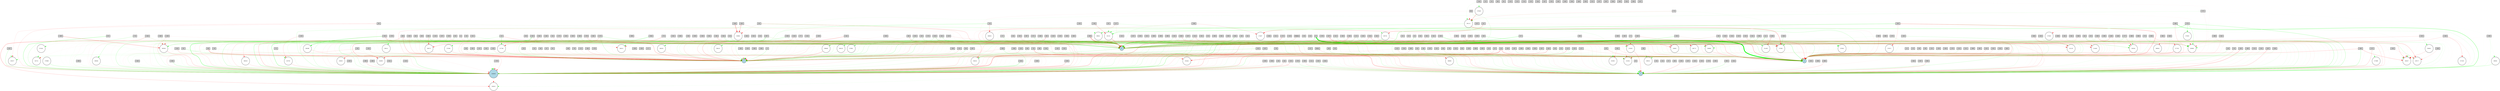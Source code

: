 digraph {
	node [fontsize=9 height=0.2 shape=circle width=0.2]
	x [fillcolor=lightgray shape=box style=filled]
	dx [fillcolor=lightgray shape=box style=filled]
	theta [fillcolor=lightgray shape=box style=filled]
	dtheta [fillcolor=lightgray shape=box style=filled]
	-5 [fillcolor=lightgray shape=box style=filled]
	-6 [fillcolor=lightgray shape=box style=filled]
	-7 [fillcolor=lightgray shape=box style=filled]
	-8 [fillcolor=lightgray shape=box style=filled]
	-9 [fillcolor=lightgray shape=box style=filled]
	-10 [fillcolor=lightgray shape=box style=filled]
	-11 [fillcolor=lightgray shape=box style=filled]
	-12 [fillcolor=lightgray shape=box style=filled]
	-13 [fillcolor=lightgray shape=box style=filled]
	-14 [fillcolor=lightgray shape=box style=filled]
	-15 [fillcolor=lightgray shape=box style=filled]
	-16 [fillcolor=lightgray shape=box style=filled]
	-17 [fillcolor=lightgray shape=box style=filled]
	-18 [fillcolor=lightgray shape=box style=filled]
	-19 [fillcolor=lightgray shape=box style=filled]
	-20 [fillcolor=lightgray shape=box style=filled]
	-21 [fillcolor=lightgray shape=box style=filled]
	-22 [fillcolor=lightgray shape=box style=filled]
	-23 [fillcolor=lightgray shape=box style=filled]
	-24 [fillcolor=lightgray shape=box style=filled]
	-25 [fillcolor=lightgray shape=box style=filled]
	-26 [fillcolor=lightgray shape=box style=filled]
	-27 [fillcolor=lightgray shape=box style=filled]
	-28 [fillcolor=lightgray shape=box style=filled]
	-29 [fillcolor=lightgray shape=box style=filled]
	-30 [fillcolor=lightgray shape=box style=filled]
	-31 [fillcolor=lightgray shape=box style=filled]
	-32 [fillcolor=lightgray shape=box style=filled]
	-33 [fillcolor=lightgray shape=box style=filled]
	-34 [fillcolor=lightgray shape=box style=filled]
	-35 [fillcolor=lightgray shape=box style=filled]
	-36 [fillcolor=lightgray shape=box style=filled]
	-37 [fillcolor=lightgray shape=box style=filled]
	-38 [fillcolor=lightgray shape=box style=filled]
	-39 [fillcolor=lightgray shape=box style=filled]
	-40 [fillcolor=lightgray shape=box style=filled]
	-41 [fillcolor=lightgray shape=box style=filled]
	-42 [fillcolor=lightgray shape=box style=filled]
	-43 [fillcolor=lightgray shape=box style=filled]
	-44 [fillcolor=lightgray shape=box style=filled]
	-45 [fillcolor=lightgray shape=box style=filled]
	-46 [fillcolor=lightgray shape=box style=filled]
	-47 [fillcolor=lightgray shape=box style=filled]
	-48 [fillcolor=lightgray shape=box style=filled]
	-49 [fillcolor=lightgray shape=box style=filled]
	-50 [fillcolor=lightgray shape=box style=filled]
	-51 [fillcolor=lightgray shape=box style=filled]
	-52 [fillcolor=lightgray shape=box style=filled]
	-53 [fillcolor=lightgray shape=box style=filled]
	-54 [fillcolor=lightgray shape=box style=filled]
	-55 [fillcolor=lightgray shape=box style=filled]
	-56 [fillcolor=lightgray shape=box style=filled]
	-57 [fillcolor=lightgray shape=box style=filled]
	-58 [fillcolor=lightgray shape=box style=filled]
	-59 [fillcolor=lightgray shape=box style=filled]
	-60 [fillcolor=lightgray shape=box style=filled]
	-61 [fillcolor=lightgray shape=box style=filled]
	-62 [fillcolor=lightgray shape=box style=filled]
	-63 [fillcolor=lightgray shape=box style=filled]
	-64 [fillcolor=lightgray shape=box style=filled]
	-65 [fillcolor=lightgray shape=box style=filled]
	-66 [fillcolor=lightgray shape=box style=filled]
	-67 [fillcolor=lightgray shape=box style=filled]
	-68 [fillcolor=lightgray shape=box style=filled]
	-69 [fillcolor=lightgray shape=box style=filled]
	-70 [fillcolor=lightgray shape=box style=filled]
	-71 [fillcolor=lightgray shape=box style=filled]
	-72 [fillcolor=lightgray shape=box style=filled]
	-73 [fillcolor=lightgray shape=box style=filled]
	-74 [fillcolor=lightgray shape=box style=filled]
	-75 [fillcolor=lightgray shape=box style=filled]
	-76 [fillcolor=lightgray shape=box style=filled]
	-77 [fillcolor=lightgray shape=box style=filled]
	-78 [fillcolor=lightgray shape=box style=filled]
	-79 [fillcolor=lightgray shape=box style=filled]
	-80 [fillcolor=lightgray shape=box style=filled]
	-81 [fillcolor=lightgray shape=box style=filled]
	-82 [fillcolor=lightgray shape=box style=filled]
	-83 [fillcolor=lightgray shape=box style=filled]
	-84 [fillcolor=lightgray shape=box style=filled]
	-85 [fillcolor=lightgray shape=box style=filled]
	-86 [fillcolor=lightgray shape=box style=filled]
	-87 [fillcolor=lightgray shape=box style=filled]
	-88 [fillcolor=lightgray shape=box style=filled]
	-89 [fillcolor=lightgray shape=box style=filled]
	-90 [fillcolor=lightgray shape=box style=filled]
	-91 [fillcolor=lightgray shape=box style=filled]
	-92 [fillcolor=lightgray shape=box style=filled]
	-93 [fillcolor=lightgray shape=box style=filled]
	-94 [fillcolor=lightgray shape=box style=filled]
	-95 [fillcolor=lightgray shape=box style=filled]
	-96 [fillcolor=lightgray shape=box style=filled]
	-97 [fillcolor=lightgray shape=box style=filled]
	-98 [fillcolor=lightgray shape=box style=filled]
	-99 [fillcolor=lightgray shape=box style=filled]
	-100 [fillcolor=lightgray shape=box style=filled]
	-101 [fillcolor=lightgray shape=box style=filled]
	-102 [fillcolor=lightgray shape=box style=filled]
	-103 [fillcolor=lightgray shape=box style=filled]
	-104 [fillcolor=lightgray shape=box style=filled]
	-105 [fillcolor=lightgray shape=box style=filled]
	-106 [fillcolor=lightgray shape=box style=filled]
	-107 [fillcolor=lightgray shape=box style=filled]
	-108 [fillcolor=lightgray shape=box style=filled]
	-109 [fillcolor=lightgray shape=box style=filled]
	-110 [fillcolor=lightgray shape=box style=filled]
	-111 [fillcolor=lightgray shape=box style=filled]
	-112 [fillcolor=lightgray shape=box style=filled]
	-113 [fillcolor=lightgray shape=box style=filled]
	-114 [fillcolor=lightgray shape=box style=filled]
	-115 [fillcolor=lightgray shape=box style=filled]
	-116 [fillcolor=lightgray shape=box style=filled]
	-117 [fillcolor=lightgray shape=box style=filled]
	-118 [fillcolor=lightgray shape=box style=filled]
	-119 [fillcolor=lightgray shape=box style=filled]
	-120 [fillcolor=lightgray shape=box style=filled]
	-121 [fillcolor=lightgray shape=box style=filled]
	-122 [fillcolor=lightgray shape=box style=filled]
	-123 [fillcolor=lightgray shape=box style=filled]
	-124 [fillcolor=lightgray shape=box style=filled]
	-125 [fillcolor=lightgray shape=box style=filled]
	-126 [fillcolor=lightgray shape=box style=filled]
	-127 [fillcolor=lightgray shape=box style=filled]
	-128 [fillcolor=lightgray shape=box style=filled]
	-129 [fillcolor=lightgray shape=box style=filled]
	-130 [fillcolor=lightgray shape=box style=filled]
	-131 [fillcolor=lightgray shape=box style=filled]
	-132 [fillcolor=lightgray shape=box style=filled]
	-133 [fillcolor=lightgray shape=box style=filled]
	-134 [fillcolor=lightgray shape=box style=filled]
	-135 [fillcolor=lightgray shape=box style=filled]
	-136 [fillcolor=lightgray shape=box style=filled]
	-137 [fillcolor=lightgray shape=box style=filled]
	-138 [fillcolor=lightgray shape=box style=filled]
	-139 [fillcolor=lightgray shape=box style=filled]
	-140 [fillcolor=lightgray shape=box style=filled]
	-141 [fillcolor=lightgray shape=box style=filled]
	-142 [fillcolor=lightgray shape=box style=filled]
	-143 [fillcolor=lightgray shape=box style=filled]
	-144 [fillcolor=lightgray shape=box style=filled]
	-145 [fillcolor=lightgray shape=box style=filled]
	-146 [fillcolor=lightgray shape=box style=filled]
	-147 [fillcolor=lightgray shape=box style=filled]
	-148 [fillcolor=lightgray shape=box style=filled]
	-149 [fillcolor=lightgray shape=box style=filled]
	-150 [fillcolor=lightgray shape=box style=filled]
	-151 [fillcolor=lightgray shape=box style=filled]
	-152 [fillcolor=lightgray shape=box style=filled]
	-153 [fillcolor=lightgray shape=box style=filled]
	-154 [fillcolor=lightgray shape=box style=filled]
	-155 [fillcolor=lightgray shape=box style=filled]
	-156 [fillcolor=lightgray shape=box style=filled]
	-157 [fillcolor=lightgray shape=box style=filled]
	-158 [fillcolor=lightgray shape=box style=filled]
	-159 [fillcolor=lightgray shape=box style=filled]
	-160 [fillcolor=lightgray shape=box style=filled]
	-161 [fillcolor=lightgray shape=box style=filled]
	-162 [fillcolor=lightgray shape=box style=filled]
	-163 [fillcolor=lightgray shape=box style=filled]
	-164 [fillcolor=lightgray shape=box style=filled]
	-165 [fillcolor=lightgray shape=box style=filled]
	-166 [fillcolor=lightgray shape=box style=filled]
	-167 [fillcolor=lightgray shape=box style=filled]
	-168 [fillcolor=lightgray shape=box style=filled]
	-169 [fillcolor=lightgray shape=box style=filled]
	-170 [fillcolor=lightgray shape=box style=filled]
	-171 [fillcolor=lightgray shape=box style=filled]
	-172 [fillcolor=lightgray shape=box style=filled]
	-173 [fillcolor=lightgray shape=box style=filled]
	-174 [fillcolor=lightgray shape=box style=filled]
	-175 [fillcolor=lightgray shape=box style=filled]
	-176 [fillcolor=lightgray shape=box style=filled]
	-177 [fillcolor=lightgray shape=box style=filled]
	-178 [fillcolor=lightgray shape=box style=filled]
	-179 [fillcolor=lightgray shape=box style=filled]
	-180 [fillcolor=lightgray shape=box style=filled]
	-181 [fillcolor=lightgray shape=box style=filled]
	-182 [fillcolor=lightgray shape=box style=filled]
	-183 [fillcolor=lightgray shape=box style=filled]
	-184 [fillcolor=lightgray shape=box style=filled]
	-185 [fillcolor=lightgray shape=box style=filled]
	-186 [fillcolor=lightgray shape=box style=filled]
	-187 [fillcolor=lightgray shape=box style=filled]
	-188 [fillcolor=lightgray shape=box style=filled]
	-189 [fillcolor=lightgray shape=box style=filled]
	-190 [fillcolor=lightgray shape=box style=filled]
	-191 [fillcolor=lightgray shape=box style=filled]
	-192 [fillcolor=lightgray shape=box style=filled]
	-193 [fillcolor=lightgray shape=box style=filled]
	-194 [fillcolor=lightgray shape=box style=filled]
	-195 [fillcolor=lightgray shape=box style=filled]
	-196 [fillcolor=lightgray shape=box style=filled]
	-197 [fillcolor=lightgray shape=box style=filled]
	-198 [fillcolor=lightgray shape=box style=filled]
	-199 [fillcolor=lightgray shape=box style=filled]
	-200 [fillcolor=lightgray shape=box style=filled]
	-201 [fillcolor=lightgray shape=box style=filled]
	-202 [fillcolor=lightgray shape=box style=filled]
	-203 [fillcolor=lightgray shape=box style=filled]
	-204 [fillcolor=lightgray shape=box style=filled]
	-205 [fillcolor=lightgray shape=box style=filled]
	-206 [fillcolor=lightgray shape=box style=filled]
	-207 [fillcolor=lightgray shape=box style=filled]
	-208 [fillcolor=lightgray shape=box style=filled]
	-209 [fillcolor=lightgray shape=box style=filled]
	-210 [fillcolor=lightgray shape=box style=filled]
	-211 [fillcolor=lightgray shape=box style=filled]
	-212 [fillcolor=lightgray shape=box style=filled]
	-213 [fillcolor=lightgray shape=box style=filled]
	-214 [fillcolor=lightgray shape=box style=filled]
	-215 [fillcolor=lightgray shape=box style=filled]
	-216 [fillcolor=lightgray shape=box style=filled]
	-217 [fillcolor=lightgray shape=box style=filled]
	-218 [fillcolor=lightgray shape=box style=filled]
	-219 [fillcolor=lightgray shape=box style=filled]
	-220 [fillcolor=lightgray shape=box style=filled]
	-221 [fillcolor=lightgray shape=box style=filled]
	-222 [fillcolor=lightgray shape=box style=filled]
	-223 [fillcolor=lightgray shape=box style=filled]
	-224 [fillcolor=lightgray shape=box style=filled]
	-225 [fillcolor=lightgray shape=box style=filled]
	-226 [fillcolor=lightgray shape=box style=filled]
	-227 [fillcolor=lightgray shape=box style=filled]
	-228 [fillcolor=lightgray shape=box style=filled]
	-229 [fillcolor=lightgray shape=box style=filled]
	-230 [fillcolor=lightgray shape=box style=filled]
	-231 [fillcolor=lightgray shape=box style=filled]
	-232 [fillcolor=lightgray shape=box style=filled]
	-233 [fillcolor=lightgray shape=box style=filled]
	-234 [fillcolor=lightgray shape=box style=filled]
	-235 [fillcolor=lightgray shape=box style=filled]
	-236 [fillcolor=lightgray shape=box style=filled]
	-237 [fillcolor=lightgray shape=box style=filled]
	-238 [fillcolor=lightgray shape=box style=filled]
	-239 [fillcolor=lightgray shape=box style=filled]
	-240 [fillcolor=lightgray shape=box style=filled]
	-241 [fillcolor=lightgray shape=box style=filled]
	-242 [fillcolor=lightgray shape=box style=filled]
	-243 [fillcolor=lightgray shape=box style=filled]
	-244 [fillcolor=lightgray shape=box style=filled]
	-245 [fillcolor=lightgray shape=box style=filled]
	-246 [fillcolor=lightgray shape=box style=filled]
	-247 [fillcolor=lightgray shape=box style=filled]
	-248 [fillcolor=lightgray shape=box style=filled]
	-249 [fillcolor=lightgray shape=box style=filled]
	-250 [fillcolor=lightgray shape=box style=filled]
	-251 [fillcolor=lightgray shape=box style=filled]
	-252 [fillcolor=lightgray shape=box style=filled]
	-253 [fillcolor=lightgray shape=box style=filled]
	-254 [fillcolor=lightgray shape=box style=filled]
	-255 [fillcolor=lightgray shape=box style=filled]
	-256 [fillcolor=lightgray shape=box style=filled]
	-257 [fillcolor=lightgray shape=box style=filled]
	-258 [fillcolor=lightgray shape=box style=filled]
	-259 [fillcolor=lightgray shape=box style=filled]
	-260 [fillcolor=lightgray shape=box style=filled]
	-261 [fillcolor=lightgray shape=box style=filled]
	-262 [fillcolor=lightgray shape=box style=filled]
	-263 [fillcolor=lightgray shape=box style=filled]
	-264 [fillcolor=lightgray shape=box style=filled]
	-265 [fillcolor=lightgray shape=box style=filled]
	-266 [fillcolor=lightgray shape=box style=filled]
	-267 [fillcolor=lightgray shape=box style=filled]
	-268 [fillcolor=lightgray shape=box style=filled]
	-269 [fillcolor=lightgray shape=box style=filled]
	-270 [fillcolor=lightgray shape=box style=filled]
	-271 [fillcolor=lightgray shape=box style=filled]
	-272 [fillcolor=lightgray shape=box style=filled]
	-273 [fillcolor=lightgray shape=box style=filled]
	-274 [fillcolor=lightgray shape=box style=filled]
	-275 [fillcolor=lightgray shape=box style=filled]
	-276 [fillcolor=lightgray shape=box style=filled]
	-277 [fillcolor=lightgray shape=box style=filled]
	-278 [fillcolor=lightgray shape=box style=filled]
	-279 [fillcolor=lightgray shape=box style=filled]
	-280 [fillcolor=lightgray shape=box style=filled]
	-281 [fillcolor=lightgray shape=box style=filled]
	-282 [fillcolor=lightgray shape=box style=filled]
	-283 [fillcolor=lightgray shape=box style=filled]
	-284 [fillcolor=lightgray shape=box style=filled]
	-285 [fillcolor=lightgray shape=box style=filled]
	-286 [fillcolor=lightgray shape=box style=filled]
	-287 [fillcolor=lightgray shape=box style=filled]
	-288 [fillcolor=lightgray shape=box style=filled]
	-289 [fillcolor=lightgray shape=box style=filled]
	-290 [fillcolor=lightgray shape=box style=filled]
	-291 [fillcolor=lightgray shape=box style=filled]
	-292 [fillcolor=lightgray shape=box style=filled]
	-293 [fillcolor=lightgray shape=box style=filled]
	-294 [fillcolor=lightgray shape=box style=filled]
	-295 [fillcolor=lightgray shape=box style=filled]
	-296 [fillcolor=lightgray shape=box style=filled]
	-297 [fillcolor=lightgray shape=box style=filled]
	-298 [fillcolor=lightgray shape=box style=filled]
	-299 [fillcolor=lightgray shape=box style=filled]
	-300 [fillcolor=lightgray shape=box style=filled]
	-301 [fillcolor=lightgray shape=box style=filled]
	-302 [fillcolor=lightgray shape=box style=filled]
	-303 [fillcolor=lightgray shape=box style=filled]
	-304 [fillcolor=lightgray shape=box style=filled]
	-305 [fillcolor=lightgray shape=box style=filled]
	-306 [fillcolor=lightgray shape=box style=filled]
	-307 [fillcolor=lightgray shape=box style=filled]
	-308 [fillcolor=lightgray shape=box style=filled]
	-309 [fillcolor=lightgray shape=box style=filled]
	-310 [fillcolor=lightgray shape=box style=filled]
	-311 [fillcolor=lightgray shape=box style=filled]
	-312 [fillcolor=lightgray shape=box style=filled]
	-313 [fillcolor=lightgray shape=box style=filled]
	-314 [fillcolor=lightgray shape=box style=filled]
	-315 [fillcolor=lightgray shape=box style=filled]
	-316 [fillcolor=lightgray shape=box style=filled]
	-317 [fillcolor=lightgray shape=box style=filled]
	-318 [fillcolor=lightgray shape=box style=filled]
	-319 [fillcolor=lightgray shape=box style=filled]
	-320 [fillcolor=lightgray shape=box style=filled]
	-321 [fillcolor=lightgray shape=box style=filled]
	-322 [fillcolor=lightgray shape=box style=filled]
	-323 [fillcolor=lightgray shape=box style=filled]
	-324 [fillcolor=lightgray shape=box style=filled]
	-325 [fillcolor=lightgray shape=box style=filled]
	-326 [fillcolor=lightgray shape=box style=filled]
	-327 [fillcolor=lightgray shape=box style=filled]
	-328 [fillcolor=lightgray shape=box style=filled]
	-329 [fillcolor=lightgray shape=box style=filled]
	-330 [fillcolor=lightgray shape=box style=filled]
	-331 [fillcolor=lightgray shape=box style=filled]
	-332 [fillcolor=lightgray shape=box style=filled]
	-333 [fillcolor=lightgray shape=box style=filled]
	-334 [fillcolor=lightgray shape=box style=filled]
	-335 [fillcolor=lightgray shape=box style=filled]
	-336 [fillcolor=lightgray shape=box style=filled]
	-337 [fillcolor=lightgray shape=box style=filled]
	-338 [fillcolor=lightgray shape=box style=filled]
	-339 [fillcolor=lightgray shape=box style=filled]
	-340 [fillcolor=lightgray shape=box style=filled]
	-341 [fillcolor=lightgray shape=box style=filled]
	-342 [fillcolor=lightgray shape=box style=filled]
	-343 [fillcolor=lightgray shape=box style=filled]
	-344 [fillcolor=lightgray shape=box style=filled]
	-345 [fillcolor=lightgray shape=box style=filled]
	-346 [fillcolor=lightgray shape=box style=filled]
	-347 [fillcolor=lightgray shape=box style=filled]
	-348 [fillcolor=lightgray shape=box style=filled]
	-349 [fillcolor=lightgray shape=box style=filled]
	-350 [fillcolor=lightgray shape=box style=filled]
	-351 [fillcolor=lightgray shape=box style=filled]
	-352 [fillcolor=lightgray shape=box style=filled]
	-353 [fillcolor=lightgray shape=box style=filled]
	-354 [fillcolor=lightgray shape=box style=filled]
	-355 [fillcolor=lightgray shape=box style=filled]
	-356 [fillcolor=lightgray shape=box style=filled]
	-357 [fillcolor=lightgray shape=box style=filled]
	-358 [fillcolor=lightgray shape=box style=filled]
	-359 [fillcolor=lightgray shape=box style=filled]
	-360 [fillcolor=lightgray shape=box style=filled]
	-361 [fillcolor=lightgray shape=box style=filled]
	-362 [fillcolor=lightgray shape=box style=filled]
	-363 [fillcolor=lightgray shape=box style=filled]
	-364 [fillcolor=lightgray shape=box style=filled]
	control [fillcolor=lightblue style=filled]
	1 [fillcolor=lightblue style=filled]
	2 [fillcolor=lightblue style=filled]
	3 [fillcolor=lightblue style=filled]
	4 [fillcolor=lightblue style=filled]
	31493 [fillcolor=white style=filled]
	37500 [fillcolor=white style=filled]
	37628 [fillcolor=white style=filled]
	38016 [fillcolor=white style=filled]
	38533 [fillcolor=white style=filled]
	38410 [fillcolor=white style=filled]
	37389 [fillcolor=white style=filled]
	35984 [fillcolor=white style=filled]
	38289 [fillcolor=white style=filled]
	37758 [fillcolor=white style=filled]
	36755 [fillcolor=white style=filled]
	30112 [fillcolor=white style=filled]
	34721 [fillcolor=white style=filled]
	36641 [fillcolor=white style=filled]
	36772 [fillcolor=white style=filled]
	38564 [fillcolor=white style=filled]
	37672 [fillcolor=white style=filled]
	33833 [fillcolor=white style=filled]
	36653 [fillcolor=white style=filled]
	37935 [fillcolor=white style=filled]
	37424 [fillcolor=white style=filled]
	37681 [fillcolor=white style=filled]
	37808 [fillcolor=white style=filled]
	31034 [fillcolor=white style=filled]
	35131 [fillcolor=white style=filled]
	37950 [fillcolor=white style=filled]
	37826 [fillcolor=white style=filled]
	36934 [fillcolor=white style=filled]
	35527 [fillcolor=white style=filled]
	36424 [fillcolor=white style=filled]
	27593 [fillcolor=white style=filled]
	36552 [fillcolor=white style=filled]
	37702 [fillcolor=white style=filled]
	37834 [fillcolor=white style=filled]
	31438 [fillcolor=white style=filled]
	36559 [fillcolor=white style=filled]
	34006 [fillcolor=white style=filled]
	36311 [fillcolor=white style=filled]
	38361 [fillcolor=white style=filled]
	30557 [fillcolor=white style=filled]
	26717 [fillcolor=white style=filled]
	36063 [fillcolor=white style=filled]
	36575 [fillcolor=white style=filled]
	30689 [fillcolor=white style=filled]
	35810 [fillcolor=white style=filled]
	36581 [fillcolor=white style=filled]
	37228 [fillcolor=white style=filled]
	33901 [fillcolor=white style=filled]
	28015 [fillcolor=white style=filled]
	36848 [fillcolor=white style=filled]
	37487 [fillcolor=white style=filled]
	30066 [fillcolor=white style=filled]
	32116 [fillcolor=white style=filled]
	35444 [fillcolor=white style=filled]
	38518 [fillcolor=white style=filled]
	35705 [fillcolor=white style=filled]
	30204 [fillcolor=white style=filled]
	35582 [fillcolor=white style=filled]
	x -> control [color=green penwidth=0.30656454876602823 style=dotted]
	x -> 4 [color=red penwidth=0.30874641744025977 style=solid]
	dx -> 1 [color=green penwidth=0.311563831872626 style=solid]
	dx -> 4 [color=red penwidth=0.40545898599676844 style=dotted]
	theta -> 2 [color=red penwidth=0.1684555098127022 style=dotted]
	theta -> 3 [color=red penwidth=0.3125904781367175 style=solid]
	dtheta -> control [color=green penwidth=0.3418847494130369 style=solid]
	dtheta -> 1 [color=green penwidth=0.2167639284355834 style=dotted]
	dtheta -> 4 [color=red penwidth=0.4180648272744202 style=solid]
	-5 -> 2 [color=green penwidth=0.45164352987829526 style=solid]
	-7 -> 1 [color=red penwidth=0.15888699684347118 style=solid]
	-7 -> 2 [color=green penwidth=0.1667218580440221 style=dotted]
	-7 -> 4 [color=red penwidth=0.12258720453030857 style=dotted]
	-8 -> 4 [color=green penwidth=0.610555282990836 style=solid]
	-9 -> control [color=green penwidth=0.31235454289259046 style=solid]
	-9 -> 2 [color=green penwidth=0.7083767192800667 style=dotted]
	-9 -> 3 [color=green penwidth=5.488653391503891 style=solid]
	-9 -> 4 [color=green penwidth=0.33890176266783756 style=solid]
	-10 -> 1 [color=green penwidth=0.48342667660971794 style=dotted]
	-11 -> 3 [color=red penwidth=0.13844703579541817 style=solid]
	-12 -> 3 [color=green penwidth=0.4196680289841368 style=dotted]
	-14 -> 1 [color=green penwidth=0.15580368341182538 style=dotted]
	-15 -> control [color=green penwidth=1.2051408806059358 style=dotted]
	-15 -> 1 [color=red penwidth=0.43879485231930637 style=solid]
	-16 -> control [color=green penwidth=0.44308697207665537 style=dotted]
	-16 -> 2 [color=green penwidth=0.6993206727367681 style=dotted]
	-17 -> 1 [color=green penwidth=0.6674426007350279 style=dotted]
	-17 -> 2 [color=red penwidth=0.1742238599825453 style=dotted]
	-17 -> 4 [color=green penwidth=0.40356648099129044 style=solid]
	-18 -> control [color=green penwidth=0.3522094565281092 style=solid]
	-18 -> 2 [color=green penwidth=0.33137439236464905 style=solid]
	-18 -> 3 [color=green penwidth=0.3907670239448291 style=dotted]
	-18 -> 4 [color=red penwidth=0.40664816734748 style=dotted]
	-19 -> control [color=red penwidth=0.11195158138844602 style=solid]
	-19 -> 4 [color=green penwidth=0.43666586786488215 style=solid]
	-20 -> 2 [color=green penwidth=0.19814803586721913 style=dotted]
	-20 -> 4 [color=green penwidth=0.6075272967837666 style=solid]
	-21 -> control [color=green penwidth=0.8953787150527743 style=solid]
	-21 -> 1 [color=green penwidth=0.315518606564279 style=dotted]
	-21 -> 3 [color=green penwidth=0.3231050328043444 style=solid]
	-21 -> 4 [color=red penwidth=0.2819783021011115 style=dotted]
	-22 -> control [color=red penwidth=0.12347194428663194 style=dotted]
	-22 -> 3 [color=red penwidth=0.7071845518816356 style=dotted]
	-22 -> 4 [color=red penwidth=0.19009642938275648 style=dotted]
	-23 -> 2 [color=red penwidth=0.4312653973922306 style=dotted]
	-24 -> control [color=red penwidth=0.2012720233665688 style=solid]
	-24 -> 3 [color=green penwidth=0.8643957545105823 style=dotted]
	-26 -> control [color=red penwidth=0.2538746452298194 style=solid]
	-26 -> 2 [color=red penwidth=0.21510658617751235 style=dotted]
	-26 -> 3 [color=green penwidth=0.4163077890800996 style=dotted]
	-27 -> 1 [color=red penwidth=0.20342042735622023 style=dotted]
	-28 -> control [color=green penwidth=0.12278723529849471 style=dotted]
	-28 -> 1 [color=red penwidth=0.2217804548880813 style=solid]
	-28 -> 2 [color=red penwidth=0.386128320835574 style=dotted]
	-28 -> 4 [color=green penwidth=0.5338996767496149 style=solid]
	-29 -> control [color=green penwidth=0.25242818457066246 style=solid]
	-29 -> 1 [color=green penwidth=0.35044237732309136 style=dotted]
	-30 -> 1 [color=green penwidth=0.8579147594456822 style=dotted]
	-30 -> 4 [color=red penwidth=0.27999765722655456 style=dotted]
	-31 -> 2 [color=red penwidth=0.14662637712853793 style=solid]
	-32 -> 2 [color=green penwidth=0.48586217719816593 style=dotted]
	-32 -> 3 [color=red penwidth=0.3813039389892159 style=dotted]
	-32 -> 4 [color=green penwidth=0.5277689904494455 style=dotted]
	-33 -> 2 [color=green penwidth=0.1998132545302193 style=dotted]
	-33 -> 3 [color=red penwidth=0.334903399689516 style=dotted]
	-34 -> control [color=red penwidth=0.134731738603792 style=solid]
	-34 -> 4 [color=red penwidth=0.3439056634854808 style=solid]
	-35 -> 1 [color=green penwidth=0.3315129294598894 style=solid]
	-35 -> 4 [color=red penwidth=0.28949178492547445 style=dotted]
	-36 -> 3 [color=green penwidth=0.48011851180687815 style=solid]
	-36 -> 4 [color=green penwidth=0.498588593417038 style=solid]
	-37 -> control [color=red penwidth=0.34458075603355465 style=solid]
	-37 -> 3 [color=red penwidth=0.14003374011488867 style=solid]
	-38 -> 4 [color=green penwidth=0.4817338129106892 style=solid]
	-39 -> 3 [color=green penwidth=0.19435494170626377 style=solid]
	-40 -> 1 [color=green penwidth=0.22944568277014638 style=solid]
	-40 -> 3 [color=green penwidth=0.7857630699532366 style=dotted]
	-41 -> 3 [color=red penwidth=0.5331740776514573 style=dotted]
	-42 -> control [color=green penwidth=0.2531625060108932 style=dotted]
	-42 -> 1 [color=red penwidth=0.4070559220092118 style=dotted]
	-42 -> 4 [color=red penwidth=0.7057803121239054 style=dotted]
	-43 -> control [color=green penwidth=0.11444864776338373 style=dotted]
	-43 -> 1 [color=red penwidth=0.10997208921304735 style=dotted]
	-43 -> 3 [color=green penwidth=0.22817972524021818 style=dotted]
	-44 -> control [color=red penwidth=0.4181135708382625 style=solid]
	-44 -> 1 [color=red penwidth=0.25665351261502295 style=solid]
	-45 -> 4 [color=green penwidth=0.24018984878504832 style=solid]
	-46 -> 2 [color=red penwidth=0.14961866009377048 style=solid]
	-48 -> 1 [color=red penwidth=0.17743460175441983 style=dotted]
	-49 -> 2 [color=green penwidth=0.2649017733155332 style=dotted]
	-49 -> 3 [color=green penwidth=0.531092079154693 style=solid]
	-50 -> control [color=green penwidth=0.3917279309563375 style=dotted]
	-50 -> 1 [color=green penwidth=0.16648145872751238 style=solid]
	-50 -> 2 [color=red penwidth=0.20339668345272643 style=solid]
	-50 -> 3 [color=green penwidth=0.1348737315301696 style=solid]
	-51 -> control [color=green penwidth=0.3187190851870001 style=dotted]
	-51 -> 4 [color=red penwidth=0.44884626815523276 style=dotted]
	-52 -> control [color=green penwidth=0.2328644644431492 style=solid]
	-52 -> 1 [color=green penwidth=0.5987239712134647 style=dotted]
	-52 -> 3 [color=green penwidth=0.5166183538696717 style=dotted]
	-53 -> 2 [color=red penwidth=0.14387871775444022 style=solid]
	-53 -> 4 [color=red penwidth=0.131800894496722 style=dotted]
	-54 -> control [color=red penwidth=1.22341552270501 style=solid]
	-54 -> 3 [color=red penwidth=0.8930405772125755 style=solid]
	-55 -> 1 [color=red penwidth=0.2803960737544653 style=solid]
	-55 -> 3 [color=green penwidth=0.12510970233180144 style=solid]
	-56 -> 4 [color=red penwidth=0.34122252358663363 style=solid]
	-57 -> 3 [color=green penwidth=0.5910695860830486 style=dotted]
	-57 -> 4 [color=green penwidth=0.7603512345678786 style=solid]
	-58 -> 3 [color=green penwidth=0.3189114036362718 style=dotted]
	-59 -> 2 [color=red penwidth=0.7221709802510522 style=dotted]
	-59 -> 3 [color=red penwidth=0.5970473641604441 style=dotted]
	-60 -> control [color=red penwidth=0.1723658105131861 style=solid]
	-60 -> 1 [color=green penwidth=0.4419896751815815 style=solid]
	-60 -> 4 [color=red penwidth=0.4352462127943715 style=dotted]
	-61 -> 2 [color=green penwidth=0.4205471308059231 style=dotted]
	-62 -> 1 [color=green penwidth=0.6065818952824028 style=solid]
	-62 -> 3 [color=red penwidth=0.4865108487392854 style=dotted]
	-62 -> 4 [color=red penwidth=0.4007095482617049 style=dotted]
	-63 -> control [color=red penwidth=0.3044133863807852 style=dotted]
	-63 -> 2 [color=red penwidth=0.3493174831929764 style=dotted]
	-64 -> control [color=green penwidth=0.4463749738292837 style=dotted]
	-65 -> 2 [color=red penwidth=0.15406859952972318 style=solid]
	-65 -> 3 [color=red penwidth=0.738081151336181 style=dotted]
	-66 -> 2 [color=red penwidth=0.6190784765574169 style=dotted]
	-67 -> control [color=green penwidth=0.8228971168181503 style=solid]
	-67 -> 4 [color=red penwidth=0.11024817441966815 style=dotted]
	-68 -> 1 [color=green penwidth=0.2966515769668837 style=dotted]
	-69 -> 3 [color=red penwidth=0.34189806781395343 style=dotted]
	-69 -> 4 [color=green penwidth=0.12021748785632956 style=solid]
	-70 -> 1 [color=red penwidth=0.8961009882228718 style=solid]
	-70 -> 2 [color=red penwidth=0.22935216500997951 style=dotted]
	-71 -> control [color=red penwidth=0.43947225350454233 style=dotted]
	-72 -> 2 [color=green penwidth=0.11784396883995285 style=solid]
	-73 -> control [color=red penwidth=0.586490682828839 style=solid]
	-73 -> 1 [color=green penwidth=0.11947828179912567 style=dotted]
	-73 -> 2 [color=green penwidth=0.1992867812890463 style=dotted]
	-73 -> 4 [color=green penwidth=0.1425296056258074 style=solid]
	-74 -> control [color=green penwidth=0.39949044456604677 style=solid]
	-74 -> 4 [color=green penwidth=0.15017863786011465 style=dotted]
	-75 -> 3 [color=red penwidth=0.12011291487531024 style=dotted]
	-76 -> 1 [color=red penwidth=0.19572948053151557 style=dotted]
	-76 -> 2 [color=green penwidth=0.43090373843970775 style=dotted]
	-77 -> 4 [color=red penwidth=0.13108028532364702 style=solid]
	-78 -> 2 [color=green penwidth=0.10994806244340098 style=solid]
	-78 -> 3 [color=red penwidth=0.16470621228480875 style=solid]
	-79 -> 2 [color=green penwidth=0.22916665876059727 style=solid]
	-80 -> 3 [color=green penwidth=0.21263136565907573 style=dotted]
	-81 -> control [color=red penwidth=0.1797720129491267 style=dotted]
	-81 -> 2 [color=green penwidth=0.47828226583667677 style=solid]
	-82 -> control [color=green penwidth=0.5277697146183711 style=solid]
	-82 -> 4 [color=green penwidth=0.19975647981310524 style=solid]
	-83 -> control [color=red penwidth=0.3533201662185771 style=solid]
	-83 -> 1 [color=green penwidth=0.19741824541927053 style=dotted]
	-83 -> 4 [color=red penwidth=0.15557855213621685 style=dotted]
	-84 -> 2 [color=red penwidth=0.17532668544825816 style=dotted]
	-84 -> 3 [color=red penwidth=0.29073437506186717 style=solid]
	-85 -> control [color=red penwidth=0.274267865239437 style=solid]
	-85 -> 4 [color=red penwidth=0.3034242529461613 style=dotted]
	-86 -> 1 [color=red penwidth=0.521103673115068 style=dotted]
	-87 -> control [color=red penwidth=0.3096384130975718 style=dotted]
	-87 -> 1 [color=green penwidth=0.2716087179850958 style=dotted]
	-87 -> 3 [color=red penwidth=0.41972701161849413 style=solid]
	-88 -> 2 [color=red penwidth=0.15743960823805642 style=solid]
	-88 -> 4 [color=green penwidth=0.46181818931902563 style=solid]
	-90 -> control [color=green penwidth=0.21047039654482302 style=dotted]
	-90 -> 2 [color=red penwidth=0.6732908254529127 style=solid]
	-90 -> 4 [color=red penwidth=0.4340483390370493 style=dotted]
	-92 -> control [color=green penwidth=0.3374887490371983 style=dotted]
	-92 -> 3 [color=green penwidth=0.4323419665385566 style=solid]
	-92 -> 4 [color=red penwidth=0.4610541599167496 style=solid]
	-94 -> control [color=green penwidth=0.19772034819755024 style=solid]
	-94 -> 1 [color=green penwidth=0.3446227917822804 style=dotted]
	-94 -> 2 [color=green penwidth=0.4624978131018783 style=solid]
	-95 -> 2 [color=green penwidth=0.15437410766724657 style=dotted]
	-95 -> 3 [color=red penwidth=0.4586474932202924 style=solid]
	-96 -> control [color=red penwidth=0.27302344782762233 style=dotted]
	-96 -> 2 [color=red penwidth=0.23778418341741953 style=solid]
	-96 -> 4 [color=red penwidth=0.4071257008872853 style=dotted]
	-98 -> 2 [color=red penwidth=0.13826532103045658 style=dotted]
	-98 -> 3 [color=green penwidth=0.40578565687819124 style=solid]
	-99 -> control [color=green penwidth=0.204395608832722 style=solid]
	-99 -> 2 [color=red penwidth=1.1460825675587138 style=solid]
	-100 -> 1 [color=green penwidth=0.3714910177895616 style=solid]
	-101 -> control [color=red penwidth=0.58021156023686 style=solid]
	-101 -> 1 [color=green penwidth=0.4201943599992317 style=dotted]
	-102 -> 4 [color=red penwidth=0.4997366550456175 style=solid]
	-103 -> 3 [color=green penwidth=0.19175966597965338 style=solid]
	-103 -> 4 [color=green penwidth=0.106359966763632 style=dotted]
	-104 -> 2 [color=green penwidth=0.3032178293554254 style=dotted]
	-104 -> 3 [color=green penwidth=0.22091780843732248 style=solid]
	-104 -> 4 [color=red penwidth=0.3493194685559161 style=dotted]
	-105 -> 1 [color=red penwidth=0.47450092279541034 style=solid]
	-106 -> 3 [color=red penwidth=0.31828286845379417 style=dotted]
	-106 -> 4 [color=red penwidth=0.19797655235957928 style=dotted]
	-107 -> 1 [color=red penwidth=0.13108460561680538 style=dotted]
	-108 -> control [color=red penwidth=0.3600823425529315 style=dotted]
	-108 -> 1 [color=red penwidth=0.3468030302413686 style=solid]
	-109 -> 2 [color=green penwidth=0.10787464458244118 style=solid]
	-109 -> 3 [color=red penwidth=0.18937131988281874 style=solid]
	-111 -> control [color=green penwidth=0.16977636713166003 style=dotted]
	-111 -> 1 [color=green penwidth=0.15025050705143733 style=dotted]
	-115 -> control [color=red penwidth=0.6056943709738559 style=solid]
	-115 -> 1 [color=green penwidth=0.11780521749475543 style=solid]
	-115 -> 3 [color=green penwidth=0.6062779294557111 style=dotted]
	-116 -> control [color=red penwidth=0.35926658341584505 style=dotted]
	-116 -> 2 [color=green penwidth=0.42437041195295 style=dotted]
	-116 -> 4 [color=green penwidth=0.4655200618654599 style=dotted]
	-117 -> control [color=red penwidth=0.3889085733411394 style=solid]
	-117 -> 1 [color=green penwidth=0.16303668680941372 style=solid]
	-117 -> 4 [color=red penwidth=0.666044984123992 style=dotted]
	-118 -> control [color=red penwidth=0.351243481165192 style=dotted]
	-119 -> control [color=green penwidth=0.14771895071097568 style=solid]
	-119 -> 1 [color=green penwidth=0.23677240913764253 style=dotted]
	-119 -> 4 [color=green penwidth=0.5128854700153819 style=dotted]
	-120 -> 4 [color=green penwidth=0.1941811466222998 style=solid]
	-121 -> control [color=red penwidth=0.3368370962400378 style=dotted]
	-121 -> 3 [color=green penwidth=0.46914896816736096 style=solid]
	-121 -> 4 [color=red penwidth=0.1048615027942895 style=dotted]
	-122 -> 1 [color=green penwidth=0.5195959598401763 style=dotted]
	-122 -> 2 [color=red penwidth=0.6697765182176364 style=dotted]
	-122 -> 3 [color=red penwidth=0.26301357513456525 style=solid]
	-124 -> 2 [color=red penwidth=0.11026920238993915 style=dotted]
	-124 -> 4 [color=green penwidth=0.36539312083965614 style=solid]
	-125 -> control [color=green penwidth=0.5545268236142209 style=solid]
	-125 -> 1 [color=red penwidth=0.2468219043021176 style=dotted]
	-125 -> 3 [color=green penwidth=0.40414681056287993 style=dotted]
	-126 -> control [color=red penwidth=0.17240858333243156 style=solid]
	-126 -> 4 [color=green penwidth=0.22249393822314012 style=dotted]
	-127 -> control [color=red penwidth=0.13365153516952416 style=solid]
	-127 -> 1 [color=red penwidth=0.582097302192436 style=dotted]
	-127 -> 3 [color=red penwidth=0.18763433066306556 style=solid]
	-128 -> control [color=red penwidth=0.31760163712591116 style=solid]
	-128 -> 4 [color=red penwidth=0.4746751388235019 style=dotted]
	-129 -> 2 [color=red penwidth=0.3524847220338656 style=solid]
	-129 -> 4 [color=red penwidth=0.3359827590186638 style=dotted]
	-130 -> control [color=red penwidth=0.6181014107915839 style=solid]
	-131 -> 3 [color=red penwidth=0.29967935472670704 style=dotted]
	-132 -> 2 [color=red penwidth=0.1634482721886849 style=dotted]
	-132 -> 3 [color=red penwidth=0.12841127018029141 style=dotted]
	-133 -> control [color=red penwidth=0.2904704635001644 style=solid]
	-133 -> 2 [color=green penwidth=0.16671237247656764 style=dotted]
	-134 -> 1 [color=green penwidth=0.4273298138450796 style=solid]
	-134 -> 2 [color=green penwidth=0.5393713779791062 style=dotted]
	-135 -> control [color=green penwidth=0.1627954741937914 style=dotted]
	-135 -> 4 [color=green penwidth=0.14882537045225822 style=dotted]
	-136 -> control [color=red penwidth=0.10868209598317526 style=solid]
	-136 -> 1 [color=green penwidth=0.1998855961560746 style=dotted]
	-136 -> 4 [color=green penwidth=0.16493095446142625 style=dotted]
	-137 -> control [color=green penwidth=0.2604631693265485 style=dotted]
	-138 -> 1 [color=red penwidth=0.24152236471416674 style=dotted]
	-138 -> 2 [color=red penwidth=0.4857474532529753 style=dotted]
	-138 -> 3 [color=red penwidth=0.5227489796110182 style=dotted]
	-139 -> 3 [color=green penwidth=0.2927517861753757 style=dotted]
	-140 -> 1 [color=red penwidth=0.15906792808190548 style=solid]
	-140 -> 3 [color=red penwidth=0.4984111628878065 style=dotted]
	-140 -> 4 [color=red penwidth=0.1664625654268842 style=solid]
	-141 -> 2 [color=red penwidth=0.6601672719756004 style=solid]
	-141 -> 4 [color=red penwidth=0.40814569121373323 style=dotted]
	-142 -> 1 [color=red penwidth=0.1568890348922397 style=dotted]
	-143 -> control [color=green penwidth=0.4359307674373841 style=dotted]
	-145 -> 1 [color=red penwidth=0.17437439874410482 style=solid]
	-145 -> 2 [color=red penwidth=0.10680629730614333 style=solid]
	-146 -> control [color=green penwidth=0.8626025186026492 style=dotted]
	-146 -> 1 [color=red penwidth=0.31024190827019377 style=dotted]
	-146 -> 2 [color=red penwidth=0.300308647633054 style=solid]
	-146 -> 4 [color=green penwidth=0.3636907571876662 style=dotted]
	-148 -> control [color=red penwidth=0.15298543168983786 style=solid]
	-149 -> control [color=red penwidth=0.5764661927127864 style=solid]
	-149 -> 3 [color=red penwidth=0.20829737650325109 style=solid]
	-150 -> control [color=green penwidth=0.4052333334466467 style=dotted]
	-150 -> 2 [color=green penwidth=0.4576109090816761 style=dotted]
	-150 -> 3 [color=red penwidth=0.29990241153322594 style=solid]
	-151 -> 2 [color=green penwidth=0.3027962161054152 style=dotted]
	-151 -> 3 [color=green penwidth=0.6954402696882693 style=dotted]
	-152 -> 1 [color=red penwidth=0.3258808578485911 style=solid]
	-154 -> 1 [color=red penwidth=0.2973548360081244 style=dotted]
	-154 -> 4 [color=red penwidth=0.13891337939042253 style=solid]
	-155 -> control [color=green penwidth=0.13313912172654507 style=solid]
	-155 -> 3 [color=green penwidth=0.27974652176909187 style=solid]
	-156 -> 3 [color=green penwidth=0.3767437638752693 style=dotted]
	-157 -> control [color=green penwidth=0.2734991060124029 style=solid]
	-157 -> 1 [color=red penwidth=0.24138037294062745 style=dotted]
	-157 -> 2 [color=red penwidth=0.17324201821601776 style=dotted]
	-158 -> 1 [color=green penwidth=0.18350474115810977 style=dotted]
	-158 -> 4 [color=green penwidth=0.11989612563807395 style=solid]
	-159 -> control [color=red penwidth=0.4244589918131453 style=dotted]
	-159 -> 3 [color=red penwidth=0.16789647787471573 style=solid]
	-160 -> 1 [color=green penwidth=0.15131715294949344 style=solid]
	-160 -> 4 [color=red penwidth=0.10540513660475524 style=dotted]
	-161 -> control [color=green penwidth=0.5347760381635522 style=dotted]
	-161 -> 1 [color=green penwidth=0.4478179535110257 style=dotted]
	-161 -> 2 [color=green penwidth=0.5932842133055132 style=dotted]
	-163 -> 2 [color=red penwidth=0.3726233217441177 style=dotted]
	-163 -> 4 [color=red penwidth=0.5075791937705321 style=dotted]
	-164 -> 2 [color=red penwidth=0.44917278540027705 style=solid]
	-165 -> 1 [color=red penwidth=0.6496766319607447 style=solid]
	-165 -> 3 [color=red penwidth=0.257934510118514 style=dotted]
	-166 -> 1 [color=red penwidth=0.2605750616532269 style=dotted]
	-167 -> control [color=red penwidth=0.3624812852850472 style=dotted]
	-167 -> 3 [color=green penwidth=0.3888085746315858 style=solid]
	-168 -> 2 [color=red penwidth=0.7617536929009475 style=dotted]
	-169 -> 1 [color=green penwidth=0.4978704242765499 style=dotted]
	-169 -> 3 [color=green penwidth=0.4899525256158206 style=solid]
	-170 -> 3 [color=red penwidth=0.10861081630663835 style=solid]
	-171 -> 1 [color=green penwidth=0.12433445177052214 style=dotted]
	-171 -> 3 [color=red penwidth=0.5138116736396225 style=dotted]
	-172 -> control [color=red penwidth=0.7489394322409663 style=solid]
	-172 -> 1 [color=green penwidth=0.6134299873324105 style=dotted]
	-172 -> 4 [color=red penwidth=0.5549385867672412 style=dotted]
	-173 -> 1 [color=green penwidth=0.4350533124534808 style=dotted]
	-173 -> 2 [color=green penwidth=0.5077679420673931 style=solid]
	-173 -> 4 [color=green penwidth=0.4110066732731307 style=solid]
	-174 -> control [color=red penwidth=0.3762767003584163 style=dotted]
	-175 -> control [color=red penwidth=0.2932055249819784 style=solid]
	-175 -> 4 [color=red penwidth=0.40695286718985246 style=solid]
	-176 -> control [color=red penwidth=0.32443699010945826 style=dotted]
	-177 -> control [color=red penwidth=0.1537678453343646 style=dotted]
	-177 -> 1 [color=green penwidth=0.9985658752412206 style=dotted]
	-177 -> 4 [color=green penwidth=0.47548000395633117 style=solid]
	-178 -> 1 [color=green penwidth=0.46057035500171284 style=dotted]
	-179 -> 2 [color=red penwidth=0.17661515941932318 style=solid]
	-181 -> 1 [color=green penwidth=0.12567673212219374 style=dotted]
	-181 -> 2 [color=green penwidth=0.32728096698121023 style=dotted]
	-181 -> 3 [color=green penwidth=0.20362559650138268 style=solid]
	-181 -> 4 [color=red penwidth=0.671416112613875 style=dotted]
	-182 -> 2 [color=green penwidth=0.2059836544307823 style=solid]
	-182 -> 4 [color=green penwidth=0.5083360114115859 style=dotted]
	-183 -> 1 [color=green penwidth=0.2747414110025035 style=dotted]
	-185 -> control [color=green penwidth=0.10653012454773965 style=solid]
	-185 -> 4 [color=red penwidth=0.1964734516011948 style=solid]
	-186 -> control [color=green penwidth=0.39158334669010786 style=dotted]
	-187 -> 2 [color=green penwidth=0.3954727107757232 style=solid]
	-187 -> 3 [color=green penwidth=0.2634234822115087 style=solid]
	-187 -> 4 [color=red penwidth=0.19118541835458042 style=dotted]
	-189 -> control [color=red penwidth=0.23760454318380497 style=solid]
	-189 -> 4 [color=green penwidth=0.20289493718054719 style=solid]
	-190 -> 1 [color=red penwidth=0.10388247340460569 style=solid]
	-190 -> 2 [color=red penwidth=0.17255233321026112 style=solid]
	-190 -> 3 [color=red penwidth=0.3274313757199444 style=dotted]
	-190 -> 4 [color=red penwidth=0.2585270443812252 style=dotted]
	-192 -> 3 [color=red penwidth=0.23314719683535334 style=dotted]
	-192 -> 4 [color=red penwidth=0.35606210887144174 style=solid]
	-193 -> 4 [color=red penwidth=0.34375392552948103 style=dotted]
	-194 -> control [color=green penwidth=0.5564046887716739 style=solid]
	-195 -> 4 [color=green penwidth=0.1399132208300901 style=dotted]
	-196 -> 1 [color=green penwidth=1.1352987168257902 style=solid]
	-196 -> 3 [color=red penwidth=0.3763842972846416 style=solid]
	-196 -> 4 [color=green penwidth=0.3924600480331444 style=dotted]
	-197 -> control [color=red penwidth=0.19659833756337075 style=solid]
	-197 -> 2 [color=red penwidth=0.11234586551566648 style=solid]
	-197 -> 4 [color=red penwidth=0.16252922089543498 style=solid]
	-198 -> 1 [color=green penwidth=0.164852902816844 style=solid]
	-198 -> 3 [color=red penwidth=0.11289885078404618 style=dotted]
	-198 -> 4 [color=green penwidth=0.20566018988995421 style=dotted]
	-199 -> 3 [color=green penwidth=0.2653448367730198 style=solid]
	-200 -> control [color=green penwidth=0.2533552293847602 style=solid]
	-200 -> 1 [color=green penwidth=0.5517059504365059 style=dotted]
	-200 -> 4 [color=red penwidth=1.5034049872916206 style=solid]
	-201 -> 1 [color=green penwidth=0.49278207272110985 style=solid]
	-202 -> control [color=green penwidth=0.4981348858859662 style=dotted]
	-202 -> 1 [color=green penwidth=0.6134300723556462 style=dotted]
	-202 -> 2 [color=red penwidth=0.14277831516384842 style=solid]
	-203 -> 2 [color=red penwidth=0.3202126184049763 style=solid]
	-203 -> 4 [color=red penwidth=0.21537103416116934 style=solid]
	-205 -> control [color=red penwidth=0.4123265763774 style=dotted]
	-205 -> 4 [color=green penwidth=0.1288403063884234 style=dotted]
	-206 -> control [color=green penwidth=0.5302756097627428 style=solid]
	-206 -> 4 [color=green penwidth=0.49096359650064436 style=solid]
	-207 -> control [color=green penwidth=1.024907706717619 style=solid]
	-207 -> 1 [color=green penwidth=0.230992738297683 style=solid]
	-207 -> 2 [color=red penwidth=0.4367256227146066 style=dotted]
	-208 -> 1 [color=green penwidth=0.17478989134077738 style=solid]
	-208 -> 2 [color=green penwidth=0.4724885517015236 style=dotted]
	-208 -> 3 [color=green penwidth=0.15670065933616312 style=dotted]
	-209 -> control [color=red penwidth=0.3492863806055725 style=dotted]
	-209 -> 3 [color=green penwidth=0.17262127231870253 style=solid]
	-210 -> 1 [color=red penwidth=0.2296009539364303 style=solid]
	-210 -> 4 [color=green penwidth=0.7301538047241066 style=dotted]
	-211 -> control [color=green penwidth=0.22477170911208416 style=dotted]
	-211 -> 1 [color=green penwidth=0.21632244007709617 style=dotted]
	-211 -> 4 [color=green penwidth=0.16705998634571906 style=solid]
	-213 -> 3 [color=green penwidth=0.3164867844277439 style=solid]
	-214 -> 1 [color=red penwidth=0.13024819262660767 style=solid]
	-214 -> 3 [color=green penwidth=0.15530852305649223 style=dotted]
	-215 -> 2 [color=red penwidth=0.3534138351743421 style=dotted]
	-215 -> 3 [color=red penwidth=0.5959728276280362 style=dotted]
	-216 -> control [color=red penwidth=0.34184493905216146 style=dotted]
	-217 -> 2 [color=green penwidth=0.2592822334877608 style=dotted]
	-217 -> 3 [color=green penwidth=0.29438246276867497 style=solid]
	-218 -> 1 [color=green penwidth=0.4164259144985868 style=solid]
	-218 -> 2 [color=red penwidth=0.2609794469964162 style=solid]
	-219 -> control [color=red penwidth=0.5408531844000527 style=dotted]
	-219 -> 1 [color=red penwidth=0.21589945415751716 style=solid]
	-219 -> 2 [color=red penwidth=0.4139308030382156 style=dotted]
	-219 -> 4 [color=green penwidth=0.10074745541197072 style=dotted]
	-220 -> 1 [color=green penwidth=0.10117796359441131 style=solid]
	-220 -> 2 [color=green penwidth=0.45174112971719116 style=dotted]
	-220 -> 3 [color=red penwidth=0.16045174263967144 style=dotted]
	-220 -> 4 [color=green penwidth=0.3241571654855866 style=solid]
	-221 -> 3 [color=red penwidth=0.1283868992323743 style=solid]
	-222 -> 4 [color=red penwidth=0.11356495063355887 style=solid]
	-223 -> control [color=green penwidth=0.5391618876810087 style=dotted]
	-223 -> 1 [color=green penwidth=0.40476409290962323 style=dotted]
	-223 -> 3 [color=red penwidth=0.5391229804588568 style=solid]
	-223 -> 4 [color=red penwidth=0.2042136799685843 style=dotted]
	-224 -> 2 [color=red penwidth=0.36186431294555743 style=dotted]
	-224 -> 4 [color=red penwidth=0.6473465932625254 style=solid]
	-225 -> control [color=red penwidth=0.1511113097257521 style=solid]
	-225 -> 1 [color=red penwidth=0.16520218798491965 style=dotted]
	-225 -> 4 [color=red penwidth=0.21828481734079264 style=solid]
	-226 -> 2 [color=green penwidth=0.2124930914015051 style=solid]
	-226 -> 4 [color=red penwidth=0.10467422377819542 style=dotted]
	-227 -> 4 [color=green penwidth=0.10084641584854898 style=solid]
	-229 -> control [color=red penwidth=0.2558090674242398 style=solid]
	-229 -> 1 [color=red penwidth=0.5084865228283181 style=dotted]
	-230 -> control [color=red penwidth=0.13651522162864416 style=dotted]
	-230 -> 2 [color=red penwidth=1.5532278135348883 style=dotted]
	-230 -> 4 [color=green penwidth=0.3035293230674728 style=solid]
	-231 -> control [color=green penwidth=0.26099322859867446 style=solid]
	-231 -> 1 [color=green penwidth=0.2959978336718512 style=solid]
	-231 -> 3 [color=red penwidth=0.3105849875816216 style=dotted]
	-231 -> 4 [color=green penwidth=0.40526257421887624 style=solid]
	-232 -> 2 [color=green penwidth=0.3432820711347773 style=solid]
	-232 -> 3 [color=red penwidth=1.1330690643150902 style=dotted]
	-233 -> control [color=green penwidth=0.36841240913306483 style=solid]
	-233 -> 1 [color=red penwidth=0.5227652703121878 style=solid]
	-233 -> 2 [color=green penwidth=0.34106320585580274 style=solid]
	-234 -> 1 [color=green penwidth=0.1665594655071288 style=solid]
	-235 -> control [color=green penwidth=0.33534779363050926 style=dotted]
	-235 -> 1 [color=green penwidth=0.48975105412174047 style=solid]
	-236 -> 2 [color=red penwidth=0.2603673825885058 style=dotted]
	-236 -> 4 [color=red penwidth=0.35593381408255964 style=dotted]
	-237 -> control [color=red penwidth=0.18220197639275465 style=dotted]
	-237 -> 4 [color=red penwidth=0.15898896547443073 style=dotted]
	-239 -> 2 [color=red penwidth=0.6442332430334332 style=dotted]
	-239 -> 4 [color=red penwidth=0.7049404204249831 style=solid]
	-241 -> 1 [color=green penwidth=0.7005225479973848 style=dotted]
	-241 -> 2 [color=green penwidth=0.5164263310893151 style=solid]
	-241 -> 3 [color=red penwidth=0.10529017207923667 style=dotted]
	-241 -> 4 [color=green penwidth=0.14001820643778312 style=solid]
	-242 -> control [color=red penwidth=0.7104881477998523 style=dotted]
	-242 -> 4 [color=green penwidth=0.3196684228669174 style=dotted]
	-243 -> control [color=green penwidth=0.2901336465504858 style=solid]
	-243 -> 1 [color=red penwidth=0.3842442219014044 style=solid]
	-243 -> 4 [color=red penwidth=0.5754216853337762 style=solid]
	-244 -> 3 [color=red penwidth=0.21591907950658767 style=dotted]
	-245 -> 1 [color=green penwidth=0.42859501500822106 style=dotted]
	-247 -> control [color=green penwidth=0.20264493110952553 style=solid]
	-247 -> 1 [color=green penwidth=0.43912171928922505 style=dotted]
	-247 -> 2 [color=red penwidth=0.10788088457785062 style=solid]
	-247 -> 3 [color=red penwidth=0.12522922882552698 style=dotted]
	-248 -> 1 [color=green penwidth=0.1489608832520164 style=dotted]
	-248 -> 3 [color=green penwidth=0.23610754294065225 style=solid]
	-249 -> control [color=red penwidth=0.4756403667992004 style=dotted]
	-250 -> control [color=red penwidth=0.49839407346203435 style=solid]
	-250 -> 2 [color=green penwidth=0.5041222562369587 style=dotted]
	-250 -> 4 [color=green penwidth=0.15720777289982701 style=solid]
	-251 -> 4 [color=red penwidth=0.27181550358802586 style=solid]
	-252 -> control [color=green penwidth=0.40158700330985 style=solid]
	-252 -> 4 [color=green penwidth=0.4319053523057571 style=solid]
	-253 -> control [color=green penwidth=1.25211478621186 style=solid]
	-253 -> 4 [color=green penwidth=0.38238020209812507 style=solid]
	-254 -> 2 [color=red penwidth=0.2076035726504588 style=dotted]
	-255 -> 1 [color=green penwidth=0.22090612597891304 style=solid]
	-255 -> 2 [color=red penwidth=0.6392103419689525 style=dotted]
	-256 -> 2 [color=red penwidth=0.3648838477968892 style=dotted]
	-258 -> control [color=red penwidth=0.2565566830497244 style=solid]
	-258 -> 1 [color=green penwidth=0.314444184484547 style=dotted]
	-259 -> 2 [color=red penwidth=0.4073252203069877 style=dotted]
	-259 -> 4 [color=red penwidth=0.678342719949011 style=dotted]
	-260 -> 1 [color=green penwidth=0.6397958946064529 style=solid]
	-260 -> 3 [color=red penwidth=0.4745151153220958 style=solid]
	-261 -> 1 [color=green penwidth=0.6439903099478819 style=dotted]
	-262 -> control [color=green penwidth=0.6614350313622962 style=dotted]
	-262 -> 1 [color=green penwidth=0.20437709593673958 style=solid]
	-262 -> 2 [color=red penwidth=0.4586458402923608 style=dotted]
	-262 -> 3 [color=red penwidth=0.8039566590467049 style=solid]
	-263 -> control [color=green penwidth=0.28887488657180616 style=dotted]
	-263 -> 1 [color=red penwidth=0.32852199377332353 style=solid]
	-263 -> 2 [color=green penwidth=0.2343979710451784 style=solid]
	-263 -> 3 [color=red penwidth=0.426282146681755 style=solid]
	-263 -> 4 [color=green penwidth=0.31759968275936085 style=dotted]
	-264 -> control [color=green penwidth=0.15820463096030574 style=solid]
	-264 -> 4 [color=green penwidth=0.5231743070354711 style=solid]
	-265 -> 2 [color=green penwidth=0.4383745152100117 style=solid]
	-265 -> 4 [color=red penwidth=0.16847972803487404 style=solid]
	-266 -> 1 [color=red penwidth=0.2908265774404706 style=solid]
	-266 -> 3 [color=green penwidth=0.23867145816419857 style=dotted]
	-268 -> 3 [color=red penwidth=0.33828020616323684 style=solid]
	-268 -> 4 [color=green penwidth=0.5011792717837193 style=dotted]
	-269 -> 3 [color=red penwidth=0.16416472295205226 style=dotted]
	-270 -> control [color=green penwidth=0.28271000949338376 style=dotted]
	-271 -> 1 [color=red penwidth=0.11293132351155598 style=dotted]
	-271 -> 2 [color=green penwidth=0.507577630476266 style=dotted]
	-271 -> 4 [color=green penwidth=0.6107550775827091 style=solid]
	-272 -> 1 [color=red penwidth=0.49199170435389195 style=solid]
	-273 -> control [color=green penwidth=0.6745990681349854 style=dotted]
	-273 -> 1 [color=green penwidth=0.15247811409844478 style=dotted]
	-273 -> 3 [color=red penwidth=0.11275893798111408 style=dotted]
	-273 -> 4 [color=red penwidth=0.2800125204514846 style=dotted]
	-274 -> 1 [color=green penwidth=0.629673157953596 style=solid]
	-274 -> 4 [color=green penwidth=0.8332724004234453 style=solid]
	-275 -> 2 [color=green penwidth=0.5813702045054746 style=solid]
	-275 -> 4 [color=red penwidth=0.27440294041864166 style=solid]
	-276 -> 2 [color=red penwidth=0.12732482345891052 style=dotted]
	-276 -> 4 [color=red penwidth=0.10581741549574641 style=dotted]
	-277 -> 2 [color=red penwidth=0.19283690201486875 style=dotted]
	-278 -> control [color=red penwidth=0.11819517384897059 style=dotted]
	-278 -> 3 [color=green penwidth=0.26940968872277976 style=dotted]
	-278 -> 4 [color=green penwidth=0.1846714284596387 style=solid]
	-279 -> 4 [color=red penwidth=0.5205065825715144 style=solid]
	-280 -> 4 [color=red penwidth=0.2573055255237954 style=solid]
	-281 -> 1 [color=green penwidth=0.21248520418129674 style=solid]
	-281 -> 2 [color=red penwidth=0.3815004308213248 style=solid]
	-281 -> 4 [color=green penwidth=0.14166838183646435 style=dotted]
	-282 -> control [color=red penwidth=0.3249435590258286 style=solid]
	-282 -> 4 [color=red penwidth=0.6568362229476398 style=dotted]
	-283 -> 2 [color=green penwidth=0.2837021264787112 style=solid]
	-287 -> control [color=green penwidth=0.20971028543510667 style=solid]
	-287 -> 1 [color=red penwidth=0.737153340006609 style=dotted]
	-287 -> 2 [color=red penwidth=0.1984358564431914 style=solid]
	-288 -> 1 [color=green penwidth=0.2442713666412776 style=solid]
	-288 -> 2 [color=green penwidth=0.3682845524393803 style=dotted]
	-288 -> 4 [color=green penwidth=0.3393226771898622 style=solid]
	-289 -> control [color=green penwidth=0.28731323992874597 style=solid]
	-290 -> 4 [color=red penwidth=0.7305612020347408 style=dotted]
	-291 -> control [color=green penwidth=0.20630870772834933 style=dotted]
	-291 -> 2 [color=red penwidth=0.39023570281384035 style=dotted]
	-291 -> 3 [color=red penwidth=0.19523749152765385 style=solid]
	-291 -> 4 [color=green penwidth=0.4395395701367022 style=solid]
	-292 -> 3 [color=red penwidth=0.391867098910208 style=dotted]
	-293 -> control [color=red penwidth=0.4389239657214087 style=solid]
	-294 -> control [color=green penwidth=0.3061225207357688 style=dotted]
	-294 -> 3 [color=red penwidth=0.15446554923426004 style=dotted]
	-295 -> 4 [color=green penwidth=0.23905787072887233 style=dotted]
	-296 -> control [color=red penwidth=0.17520617979147302 style=dotted]
	-296 -> 4 [color=red penwidth=0.554975409655456 style=dotted]
	-297 -> 1 [color=red penwidth=0.4334841452622895 style=solid]
	-297 -> 3 [color=red penwidth=0.6876488506779027 style=dotted]
	-298 -> 3 [color=red penwidth=0.116514801677704 style=dotted]
	-298 -> 4 [color=green penwidth=0.26321426824092375 style=dotted]
	-299 -> 1 [color=red penwidth=0.1008876129787048 style=solid]
	-300 -> control [color=green penwidth=0.5970057108831859 style=solid]
	-300 -> 1 [color=red penwidth=0.1760234512583605 style=dotted]
	-300 -> 3 [color=green penwidth=0.1415611822271135 style=solid]
	-300 -> 4 [color=green penwidth=0.35786692283334687 style=solid]
	-301 -> 1 [color=green penwidth=0.10980202334944261 style=dotted]
	-301 -> 3 [color=red penwidth=0.26147876743535836 style=solid]
	-302 -> 4 [color=green penwidth=0.2915913748686124 style=solid]
	-303 -> 4 [color=red penwidth=0.20639806800435867 style=solid]
	-304 -> control [color=green penwidth=0.7482881605645008 style=solid]
	-304 -> 1 [color=green penwidth=0.31988340535310167 style=dotted]
	-304 -> 2 [color=green penwidth=0.8552692778257477 style=dotted]
	-304 -> 4 [color=green penwidth=0.3145038818911925 style=dotted]
	-306 -> 1 [color=red penwidth=0.40762509364937327 style=solid]
	-307 -> 1 [color=green penwidth=0.1486207856913604 style=solid]
	-307 -> 2 [color=red penwidth=0.2781348078153221 style=solid]
	-307 -> 4 [color=green penwidth=0.196412266855588 style=solid]
	-308 -> 1 [color=red penwidth=0.4019509167382117 style=dotted]
	-308 -> 3 [color=red penwidth=0.13336142553623925 style=solid]
	-308 -> 4 [color=green penwidth=0.513827995185187 style=dotted]
	-309 -> 1 [color=red penwidth=0.48154684205225795 style=dotted]
	-309 -> 4 [color=green penwidth=0.14386298750107812 style=dotted]
	-310 -> 1 [color=red penwidth=0.26525048001538576 style=dotted]
	-311 -> control [color=green penwidth=0.5454078956402868 style=dotted]
	-312 -> control [color=red penwidth=0.1871055544517325 style=solid]
	-312 -> 1 [color=red penwidth=0.23006193054432364 style=solid]
	-312 -> 2 [color=red penwidth=0.316544068277117 style=solid]
	-313 -> control [color=red penwidth=0.10808384560944483 style=solid]
	-313 -> 1 [color=red penwidth=0.20174653575301651 style=dotted]
	-313 -> 3 [color=red penwidth=0.3502370726279077 style=dotted]
	-314 -> 2 [color=green penwidth=0.4113369861307341 style=solid]
	-314 -> 3 [color=red penwidth=0.6400060478938971 style=solid]
	-314 -> 4 [color=red penwidth=0.2238881963370493 style=solid]
	-315 -> 3 [color=red penwidth=0.3028168377531447 style=solid]
	-316 -> 2 [color=green penwidth=0.37838814106509167 style=dotted]
	-318 -> control [color=green penwidth=0.8193307289357344 style=solid]
	-319 -> control [color=red penwidth=0.5663384661250918 style=dotted]
	-319 -> 2 [color=red penwidth=0.3652458832200296 style=solid]
	-319 -> 4 [color=red penwidth=0.1741274596319795 style=solid]
	-320 -> control [color=red penwidth=0.29251348936496235 style=dotted]
	-321 -> control [color=green penwidth=0.15417206818395918 style=dotted]
	-321 -> 2 [color=red penwidth=0.3270472666184223 style=solid]
	-322 -> 4 [color=green penwidth=0.4271939323555116 style=dotted]
	-323 -> control [color=green penwidth=0.29373248444233546 style=dotted]
	-325 -> 3 [color=red penwidth=0.5227019604547233 style=solid]
	-325 -> 4 [color=red penwidth=0.37091331367051994 style=dotted]
	-327 -> control [color=green penwidth=0.5071892198842802 style=solid]
	-328 -> control [color=red penwidth=0.26950583903344727 style=dotted]
	-328 -> 1 [color=red penwidth=0.30344487862365577 style=solid]
	-328 -> 2 [color=red penwidth=0.1120983220364824 style=dotted]
	-328 -> 4 [color=red penwidth=0.1092415171905645 style=solid]
	-329 -> 1 [color=red penwidth=0.2461781385441356 style=dotted]
	-329 -> 3 [color=green penwidth=0.20744234013296606 style=solid]
	-330 -> control [color=green penwidth=0.182129379877702 style=solid]
	-331 -> control [color=green penwidth=0.1899813179464439 style=solid]
	-331 -> 4 [color=red penwidth=0.15835665176527913 style=dotted]
	-332 -> 2 [color=red penwidth=0.7218465359263887 style=solid]
	-332 -> 3 [color=red penwidth=0.21080656762322406 style=solid]
	-333 -> 3 [color=red penwidth=0.18677859631159124 style=solid]
	-333 -> 4 [color=red penwidth=0.4888968539639852 style=solid]
	-334 -> control [color=green penwidth=0.8746033735801971 style=dotted]
	-334 -> 1 [color=red penwidth=0.11050491718126026 style=solid]
	-335 -> 1 [color=red penwidth=0.17743342376660676 style=solid]
	-335 -> 2 [color=green penwidth=0.15509264723657878 style=solid]
	-335 -> 3 [color=green penwidth=0.27590155216327017 style=dotted]
	-336 -> control [color=green penwidth=0.4967097555983876 style=solid]
	-336 -> 2 [color=red penwidth=0.942853884387126 style=dotted]
	-336 -> 3 [color=red penwidth=0.2184388111909386 style=dotted]
	-337 -> control [color=red penwidth=0.26705693141572934 style=solid]
	-337 -> 3 [color=green penwidth=0.2475204316675242 style=dotted]
	-338 -> control [color=green penwidth=0.4126428384565236 style=solid]
	-338 -> 4 [color=green penwidth=0.22340601421226564 style=dotted]
	-339 -> control [color=green penwidth=0.32574716636486856 style=dotted]
	-339 -> 1 [color=green penwidth=0.5322868822648539 style=dotted]
	-340 -> 2 [color=red penwidth=0.19513490623014867 style=dotted]
	-341 -> 1 [color=red penwidth=0.33255272145279124 style=dotted]
	-341 -> 4 [color=red penwidth=0.13111366110753264 style=solid]
	-342 -> 1 [color=red penwidth=0.19652201702870875 style=dotted]
	-342 -> 3 [color=red penwidth=1.0587463559623396 style=dotted]
	-343 -> 3 [color=green penwidth=0.29572261733591587 style=dotted]
	-344 -> 1 [color=green penwidth=0.1116126560200329 style=dotted]
	-345 -> 1 [color=green penwidth=0.2077752011432789 style=dotted]
	-346 -> 2 [color=red penwidth=0.4037391243869921 style=dotted]
	-347 -> 1 [color=green penwidth=0.24129136657010877 style=solid]
	-348 -> control [color=green penwidth=0.5154002367462449 style=dotted]
	-348 -> 4 [color=green penwidth=0.32951229279791105 style=solid]
	-349 -> 1 [color=red penwidth=0.46377016121813097 style=dotted]
	-349 -> 4 [color=red penwidth=0.3547100481924572 style=solid]
	-350 -> 3 [color=green penwidth=0.2786887830887236 style=dotted]
	-350 -> 4 [color=red penwidth=0.40310544304997686 style=solid]
	-351 -> 2 [color=green penwidth=0.13806913797125953 style=dotted]
	-351 -> 3 [color=green penwidth=0.8816045067072255 style=dotted]
	-351 -> 4 [color=green penwidth=0.148591108266803 style=solid]
	-352 -> 3 [color=red penwidth=0.26451334982680186 style=solid]
	-353 -> 3 [color=green penwidth=0.5351702224255153 style=dotted]
	-354 -> 2 [color=red penwidth=0.11441273528255787 style=solid]
	-354 -> 3 [color=green penwidth=0.8026635085777793 style=dotted]
	-354 -> 4 [color=green penwidth=0.4509400781839611 style=solid]
	-355 -> 1 [color=red penwidth=0.3038220218003028 style=dotted]
	-355 -> 2 [color=green penwidth=0.12398269538393766 style=solid]
	-355 -> 4 [color=green penwidth=0.1351792903419218 style=solid]
	-358 -> 1 [color=red penwidth=0.3241726030652593 style=solid]
	-358 -> 3 [color=green penwidth=0.2348483626380661 style=solid]
	-358 -> 4 [color=red penwidth=0.25241662907910506 style=dotted]
	-359 -> control [color=red penwidth=0.7396069427398902 style=dotted]
	-359 -> 3 [color=green penwidth=0.4761144419523917 style=dotted]
	-359 -> 4 [color=green penwidth=0.21456088341398283 style=solid]
	-360 -> 2 [color=red penwidth=0.313620686212019 style=solid]
	-360 -> 3 [color=green penwidth=0.4263757712603362 style=dotted]
	-361 -> 1 [color=green penwidth=0.13704592958738382 style=solid]
	-361 -> 3 [color=red penwidth=0.1248767777649557 style=solid]
	-361 -> 4 [color=red penwidth=0.2337696844499364 style=dotted]
	-362 -> 3 [color=red penwidth=0.20462762358529069 style=solid]
	-363 -> 1 [color=red penwidth=0.5189017083775955 style=solid]
	-364 -> 4 [color=green penwidth=0.775566524360777 style=solid]
	-354 -> control [color=red penwidth=0.6525445639331046 style=dotted]
	-72 -> 3 [color=red penwidth=0.1826212256930989 style=dotted]
	-285 -> 2 [color=red penwidth=0.2197783415323919 style=dotted]
	-270 -> 1 [color=green penwidth=0.44181779482511097 style=solid]
	-218 -> 3 [color=green penwidth=0.26620918356020973 style=dotted]
	-216 -> 2 [color=red penwidth=0.42434109423140853 style=solid]
	-320 -> 3 [color=green penwidth=0.11968874086460678 style=solid]
	-30 -> control [color=green penwidth=0.4288992490135869 style=dotted]
	-195 -> 2 [color=red penwidth=0.12935379766874316 style=dotted]
	-173 -> control [color=green penwidth=0.1989818640793395 style=dotted]
	-245 -> 3 [color=green penwidth=0.14623585264793382 style=solid]
	-279 -> control [color=red penwidth=0.337053299186048 style=dotted]
	-228 -> 4 [color=red penwidth=0.17495101826245352 style=dotted]
	-252 -> 3 [color=green penwidth=0.3216952891399407 style=dotted]
	-321 -> 3 [color=green penwidth=0.24012483998806283 style=solid]
	-274 -> 2 [color=green penwidth=0.16731544639372437 style=dotted]
	-149 -> 4 [color=red penwidth=0.13831176789299537 style=solid]
	-47 -> 2 [color=red penwidth=0.4229880799119625 style=dotted]
	-343 -> 1 [color=red penwidth=0.18668982509711363 style=dotted]
	-158 -> 3 [color=green penwidth=0.807074336432742 style=solid]
	-238 -> 2 [color=red penwidth=0.10313629782974995 style=dotted]
	-313 -> 2 [color=green penwidth=0.5149813107559057 style=solid]
	-158 -> 2 [color=red penwidth=0.4102318024361906 style=dotted]
	-166 -> control [color=red penwidth=0.5713907370151465 style=dotted]
	-359 -> 26717 [color=red penwidth=0.5485024338117912 style=solid]
	-195 -> control [color=green penwidth=0.3490200280180154 style=dotted]
	-220 -> 27593 [color=red penwidth=0.6180495606810212 style=solid]
	-240 -> 26717 [color=red penwidth=0.23882955834145767 style=solid]
	-237 -> 3 [color=red penwidth=0.9493007105271697 style=solid]
	-63 -> 28015 [color=red penwidth=0.4924485725139125 style=dotted]
	-86 -> 2 [color=red penwidth=0.5920187544588689 style=dotted]
	-355 -> control [color=green penwidth=0.5684088099835563 style=solid]
	-191 -> 4 [color=red penwidth=0.14399338090149272 style=solid]
	-72 -> 27593 [color=green penwidth=0.4065429617471531 style=dotted]
	-90 -> 3 [color=red penwidth=0.2933353970423327 style=solid]
	-226 -> 26717 [color=green penwidth=0.376775370054131 style=solid]
	-6 -> 1 [color=green penwidth=0.3650674993187737 style=dotted]
	-93 -> 4 [color=green penwidth=0.12511370005394953 style=solid]
	-274 -> 30066 [color=green penwidth=0.43941203354405534 style=solid]
	30066 -> 1 [color=red penwidth=0.31931392357565136 style=dotted]
	-72 -> 30112 [color=red penwidth=0.9450139571786783 style=dotted]
	30112 -> 4 [color=green penwidth=0.13133768372911436 style=dotted]
	-177 -> 30204 [color=red penwidth=0.2931978553525082 style=solid]
	30204 -> 1 [color=green penwidth=0.14828569297311667 style=solid]
	-260 -> 30557 [color=red penwidth=0.5176649691523594 style=solid]
	-323 -> 26717 [color=red penwidth=0.16455296395994717 style=solid]
	-263 -> 30689 [color=red penwidth=0.3053181197929716 style=dotted]
	30689 -> 3 [color=red penwidth=0.3440985543048005 style=solid]
	-225 -> 30557 [color=red penwidth=0.13256876084561528 style=dotted]
	-64 -> 27593 [color=red penwidth=0.22497710059947323 style=solid]
	-243 -> 31034 [color=green penwidth=0.1223105213335516 style=dotted]
	31034 -> 1 [color=green penwidth=0.47506517128437475 style=dotted]
	-196 -> 30066 [color=green penwidth=0.26530378898565327 style=dotted]
	-273 -> 30066 [color=green penwidth=0.23232623476971595 style=solid]
	-50 -> 31438 [color=green penwidth=0.3763776062783528 style=solid]
	31438 -> 3 [color=red penwidth=0.1466366172233367 style=dotted]
	-109 -> 31493 [color=green penwidth=0.10210426647024026 style=solid]
	-275 -> 30204 [color=green penwidth=0.4452137121124914 style=solid]
	-244 -> 30112 [color=green penwidth=0.1358339981879007 style=solid]
	-233 -> 27593 [color=green penwidth=0.6965600263701459 style=solid]
	-224 -> 30066 [color=red penwidth=0.7750650147010213 style=solid]
	28015 -> 2 [color=green penwidth=0.2635870006458034 style=dotted]
	-191 -> 28015 [color=green penwidth=0.11193588008727957 style=solid]
	-100 -> 28015 [color=red penwidth=0.10934662722114828 style=solid]
	-103 -> 32116 [color=green penwidth=0.38454072973521725 style=solid]
	32116 -> 3 [color=green penwidth=0.2579955312946429 style=dotted]
	-171 -> 30112 [color=green penwidth=0.1950548475728282 style=solid]
	-8 -> 27593 [color=green penwidth=0.2756166458226983 style=solid]
	-9 -> 31034 [color=red penwidth=0.7086718886054675 style=dotted]
	-87 -> 31034 [color=red penwidth=0.2742243610789823 style=dotted]
	-323 -> 30557 [color=green penwidth=0.16670859913031869 style=dotted]
	-281 -> 27593 [color=red penwidth=0.16943450581590452 style=dotted]
	-148 -> 30204 [color=green penwidth=0.3901246779932752 style=dotted]
	-56 -> control [color=green penwidth=0.3619240190665478 style=solid]
	-68 -> 2 [color=green penwidth=1.053893544283855 style=dotted]
	-298 -> 32116 [color=red penwidth=0.43936458642649745 style=solid]
	-77 -> 2 [color=red penwidth=0.12967158974526768 style=dotted]
	-342 -> 30066 [color=green penwidth=0.46836365106728395 style=dotted]
	-182 -> 30066 [color=red penwidth=0.3204285827166496 style=dotted]
	-26 -> 33833 [color=red penwidth=0.27756389805324033 style=solid]
	33901 -> 3 [color=green penwidth=0.15192553506036513 style=dotted]
	-83 -> 34006 [color=red penwidth=0.6450434703248626 style=solid]
	34006 -> control [color=green penwidth=0.46440055064040675 style=dotted]
	-266 -> 30066 [color=red penwidth=0.10690202197308346 style=solid]
	-310 -> 34006 [color=red penwidth=0.4386144086669024 style=solid]
	-64 -> 4 [color=green penwidth=0.5993278313678188 style=dotted]
	-166 -> 34721 [color=green penwidth=0.17264863709442724 style=solid]
	34721 -> control [color=green penwidth=0.15099660786764235 style=dotted]
	-322 -> 28015 [color=green penwidth=0.12944589738635695 style=dotted]
	-117 -> 35131 [color=green penwidth=0.21169098010372284 style=dotted]
	35131 -> 4 [color=red penwidth=0.9449223076091018 style=solid]
	-85 -> 2 [color=red penwidth=0.2992633014333064 style=dotted]
	-343 -> 35444 [color=red penwidth=0.7101571071001618 style=solid]
	-327 -> 35527 [color=green penwidth=0.10403795307066067 style=solid]
	35527 -> control [color=red penwidth=0.3446470710959719 style=dotted]
	-239 -> 31493 [color=red penwidth=0.3830952276875046 style=dotted]
	-195 -> 33901 [color=red penwidth=0.575917707582921 style=solid]
	-117 -> 35582 [color=green penwidth=0.7540469546705184 style=dotted]
	-136 -> 35131 [color=red penwidth=0.5364982602507917 style=solid]
	-126 -> 35705 [color=red penwidth=0.35704754297840136 style=solid]
	35705 -> control [color=red penwidth=0.39065250836260546 style=solid]
	dx -> 30112 [color=red penwidth=0.2582476571445109 style=dotted]
	-283 -> 30689 [color=green penwidth=0.16598370904368664 style=dotted]
	-181 -> 31493 [color=red penwidth=0.19988319166114593 style=solid]
	-250 -> 34721 [color=green penwidth=0.1156338306294936 style=dotted]
	-83 -> 33901 [color=red penwidth=0.18702637601425812 style=dotted]
	-92 -> 35984 [color=red penwidth=0.5529351285361391 style=dotted]
	35984 -> 4 [color=green penwidth=0.33545190619386833 style=solid]
	-242 -> 30557 [color=red penwidth=0.47468646955465954 style=solid]
	-229 -> 31438 [color=red penwidth=0.623519526846997 style=solid]
	36063 -> 1 [color=green penwidth=0.19750560613789184 style=solid]
	-253 -> 34721 [color=red penwidth=0.223527040261306 style=dotted]
	-262 -> 35131 [color=green penwidth=0.7953923500912697 style=solid]
	30204 -> 3 [color=red penwidth=1.0622632395572575 style=dotted]
	-203 -> 35984 [color=red penwidth=0.8083747399125073 style=solid]
	-276 -> 36311 [color=green penwidth=0.6213984246569167 style=dotted]
	36311 -> 2 [color=red penwidth=0.2047612735840903 style=solid]
	-121 -> 31438 [color=green penwidth=0.1889305354852645 style=dotted]
	-60 -> 36424 [color=red penwidth=0.4729800952395635 style=solid]
	36424 -> control [color=green penwidth=0.2668672984310889 style=solid]
	-252 -> 32116 [color=red penwidth=0.6057019743578614 style=dotted]
	31438 -> 36552 [color=green penwidth=0.15800578503339813 style=dotted]
	-186 -> 36559 [color=red penwidth=0.6594842630671593 style=solid]
	36559 -> control [color=red penwidth=0.47669620609927943 style=solid]
	-345 -> 36575 [color=red penwidth=0.5445162561793102 style=solid]
	36575 -> 2 [color=red penwidth=0.28614790228540277 style=solid]
	-128 -> 36559 [color=red penwidth=0.18855662248353444 style=solid]
	-160 -> 36581 [color=green penwidth=0.3197279212861065 style=dotted]
	36581 -> 1 [color=green penwidth=0.490904586479987 style=solid]
	-85 -> 36641 [color=green penwidth=0.3973620546647685 style=dotted]
	36641 -> 4 [color=red penwidth=0.184057322748374 style=dotted]
	-326 -> 27593 [color=green penwidth=0.5733107646215361 style=solid]
	-18 -> 36653 [color=red penwidth=0.4919662335008752 style=solid]
	36653 -> 4 [color=green penwidth=0.2685560989345981 style=dotted]
	-97 -> 35131 [color=green penwidth=0.12554850627227876 style=dotted]
	-135 -> 36755 [color=green penwidth=0.216068670512928 style=dotted]
	36755 -> 4 [color=green penwidth=0.7886002064447359 style=solid]
	-71 -> 35705 [color=green penwidth=0.6047178771806111 style=dotted]
	-232 -> 36772 [color=red penwidth=0.9786468570683684 style=dotted]
	36772 -> 3 [color=green penwidth=0.21371289603654037 style=dotted]
	30112 -> 27593 [color=red penwidth=0.8758484024975025 style=solid]
	-218 -> 36848 [color=green penwidth=0.2144755442715967 style=solid]
	36848 -> 2 [color=red penwidth=0.7096075964221985 style=solid]
	-75 -> 30066 [color=green penwidth=0.4064752022596816 style=solid]
	-264 -> 36575 [color=red penwidth=0.6107888660653861 style=solid]
	-88 -> control [color=green penwidth=0.3514289448285115 style=dotted]
	-361 -> 36934 [color=red penwidth=0.11843322518409084 style=dotted]
	36934 -> 3 [color=red penwidth=0.5959518650004012 style=dotted]
	-207 -> 36063 [color=red penwidth=0.10426397750648975 style=solid]
	-319 -> 27593 [color=red penwidth=0.15866287897444142 style=solid]
	-246 -> 35984 [color=red penwidth=1.2355969084625453 style=solid]
	-59 -> 35527 [color=green penwidth=0.3107175852044684 style=dotted]
	-291 -> 27593 [color=green penwidth=0.30535438971745776 style=solid]
	-332 -> 34006 [color=red penwidth=0.45398140373198714 style=dotted]
	-268 -> 30204 [color=red penwidth=0.3691930581030196 style=dotted]
	-155 -> 32116 [color=green penwidth=0.11073433861449027 style=solid]
	-348 -> 36559 [color=red penwidth=0.17038491695611674 style=solid]
	-199 -> 36848 [color=red penwidth=0.3402481307419068 style=dotted]
	-140 -> 37228 [color=red penwidth=0.4335556981592418 style=solid]
	37228 -> 1 [color=green penwidth=0.5164905068098004 style=dotted]
	-121 -> 36559 [color=green penwidth=0.22705543707797468 style=solid]
	-254 -> 3 [color=green penwidth=0.157327974636072 style=dotted]
	-272 -> 37389 [color=green penwidth=0.12714362375060628 style=solid]
	37389 -> 1 [color=green penwidth=0.23272856377095905 style=solid]
	-250 -> 37424 [color=green penwidth=0.3031869496411036 style=dotted]
	37424 -> 34721 [color=green penwidth=0.3157022410988051 style=dotted]
	-189 -> 37487 [color=red penwidth=0.3243036651428767 style=solid]
	37487 -> 4 [color=green penwidth=0.153776895956038 style=solid]
	-317 -> 36755 [color=red penwidth=0.23397283418391732 style=solid]
	-321 -> 37500 [color=green penwidth=0.2740512028205536 style=dotted]
	37500 -> 2 [color=red penwidth=0.43590317751784047 style=solid]
	4 -> 36424 [color=green penwidth=0.4757461789667754 style=solid]
	-250 -> 30689 [color=red penwidth=0.4859665643237028 style=dotted]
	4 -> 31034 [color=green penwidth=0.22344022749111547 style=dotted]
	-7 -> 37628 [color=red penwidth=0.2688953262229648 style=solid]
	37628 -> 1 [color=red penwidth=0.5499793918906236 style=solid]
	-262 -> 37672 [color=red penwidth=0.301869663222818 style=solid]
	37672 -> 3 [color=green penwidth=0.10561205473203866 style=dotted]
	-263 -> 37681 [color=green penwidth=0.34260944572074237 style=dotted]
	37681 -> 2 [color=red penwidth=0.34782480697672635 style=solid]
	-248 -> 37702 [color=red penwidth=0.13167321853544392 style=solid]
	37702 -> 3 [color=red penwidth=0.7926207538698332 style=solid]
	-168 -> 35810 [color=green penwidth=0.11169590070234489 style=solid]
	-173 -> 37758 [color=red penwidth=0.4001302275180343 style=solid]
	37758 -> 2 [color=green penwidth=0.5010113973118904 style=solid]
	35984 -> 28015 [color=green penwidth=0.4927461469153549 style=dotted]
	-85 -> 35527 [color=red penwidth=0.22508864446814342 style=solid]
	37808 -> control [color=green penwidth=0.46957281590450073 style=solid]
	-51 -> 31438 [color=green penwidth=0.20723686051630336 style=dotted]
	-244 -> 37826 [color=green penwidth=0.27198012033111973 style=dotted]
	37826 -> 30112 [color=red penwidth=0.7652456787524425 style=solid]
	-80 -> 36552 [color=green penwidth=0.1542758361652859 style=solid]
	-7 -> 37834 [color=green penwidth=0.18455554019787068 style=solid]
	37834 -> 1 [color=green penwidth=0.4501102790536403 style=dotted]
	-76 -> 36063 [color=red penwidth=0.13069144568186844 style=solid]
	-189 -> 37834 [color=green penwidth=0.1316970885318643 style=dotted]
	-262 -> 30557 [color=green penwidth=0.271392337526812 style=dotted]
	-274 -> 37935 [color=green penwidth=0.6210011206757877 style=solid]
	37935 -> 30066 [color=red penwidth=0.1045252367504953 style=solid]
	-112 -> 2 [color=red penwidth=0.18536387993087833 style=solid]
	-196 -> 37950 [color=red penwidth=0.10524723383697326 style=solid]
	37950 -> 3 [color=green penwidth=0.3126272719666676 style=solid]
	-173 -> 38016 [color=red penwidth=0.2694269935570144 style=solid]
	38016 -> control [color=red penwidth=0.2977916603067109 style=solid]
	control -> 35810 [color=red penwidth=0.4077344532869255 style=dotted]
	37950 -> 30689 [color=green penwidth=0.4067432411070817 style=dotted]
	-286 -> 30204 [color=green penwidth=0.255317555685916 style=solid]
	-253 -> 35444 [color=red penwidth=0.3077916905915229 style=solid]
	30066 -> 31034 [color=red penwidth=0.21936147985594345 style=solid]
	-41 -> 37487 [color=red penwidth=0.6490095389306941 style=solid]
	-90 -> 35810 [color=red penwidth=0.439954414729705 style=solid]
	-332 -> 38289 [color=green penwidth=0.9671134739893624 style=solid]
	38289 -> 34006 [color=red penwidth=0.3377954869726951 style=solid]
	-226 -> 36559 [color=green penwidth=0.5585195364447769 style=solid]
	36755 -> 37628 [color=red penwidth=0.2625212969889411 style=solid]
	-225 -> 38361 [color=green penwidth=0.2815562672390357 style=solid]
	38361 -> 30557 [color=red penwidth=0.3135540050206522 style=solid]
	-174 -> 37628 [color=green penwidth=0.15831435942410604 style=solid]
	-291 -> 38410 [color=green penwidth=0.26724289476209395 style=solid]
	38410 -> 2 [color=green penwidth=0.17391761911532877 style=solid]
	-149 -> 30557 [color=red penwidth=0.2106322782564538 style=dotted]
	-232 -> 38518 [color=green penwidth=0.2851652819958437 style=solid]
	38518 -> 2 [color=green penwidth=0.3260551243585035 style=solid]
	-15 -> 37758 [color=green penwidth=0.7319285717848875 style=solid]
	-207 -> 38533 [color=green penwidth=0.46238355481880167 style=solid]
	38533 -> 2 [color=red penwidth=0.39260031882108637 style=solid]
	-328 -> 38564 [color=green penwidth=0.38806092794795444 style=solid]
	38564 -> control [color=green penwidth=0.24417400986396234 style=solid]
	-301 -> 35582 [color=red penwidth=0.25787256709791145 style=solid]
	30112 -> 36641 [color=green penwidth=0.4359120416184955 style=solid]
}
